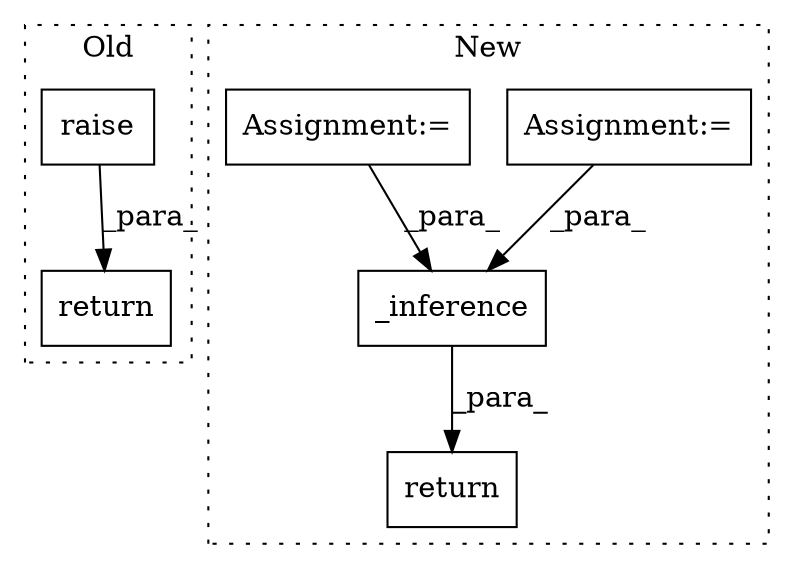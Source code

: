 digraph G {
subgraph cluster0 {
1 [label="return" a="41" s="1872" l="7" shape="box"];
6 [label="raise" a="32" s="1879" l="7" shape="box"];
label = "Old";
style="dotted";
}
subgraph cluster1 {
2 [label="_inference" a="32" s="2085,2152" l="11,1" shape="box"];
3 [label="Assignment:=" a="7" s="1963" l="11" shape="box"];
4 [label="return" a="41" s="2159" l="7" shape="box"];
5 [label="Assignment:=" a="7" s="2012" l="1" shape="box"];
label = "New";
style="dotted";
}
2 -> 4 [label="_para_"];
3 -> 2 [label="_para_"];
5 -> 2 [label="_para_"];
6 -> 1 [label="_para_"];
}